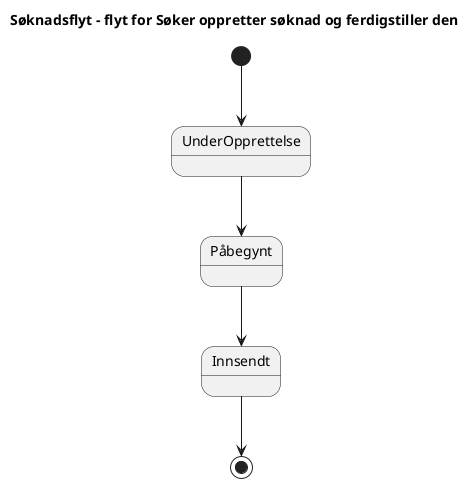 @startuml
title 
Søknadsflyt – flyt for Søker oppretter søknad og ferdigstiller den
end title           
[*]-->UnderOpprettelse 
UnderOpprettelse --> Påbegynt
Påbegynt --> Innsendt
Innsendt--> [*]
@enduml